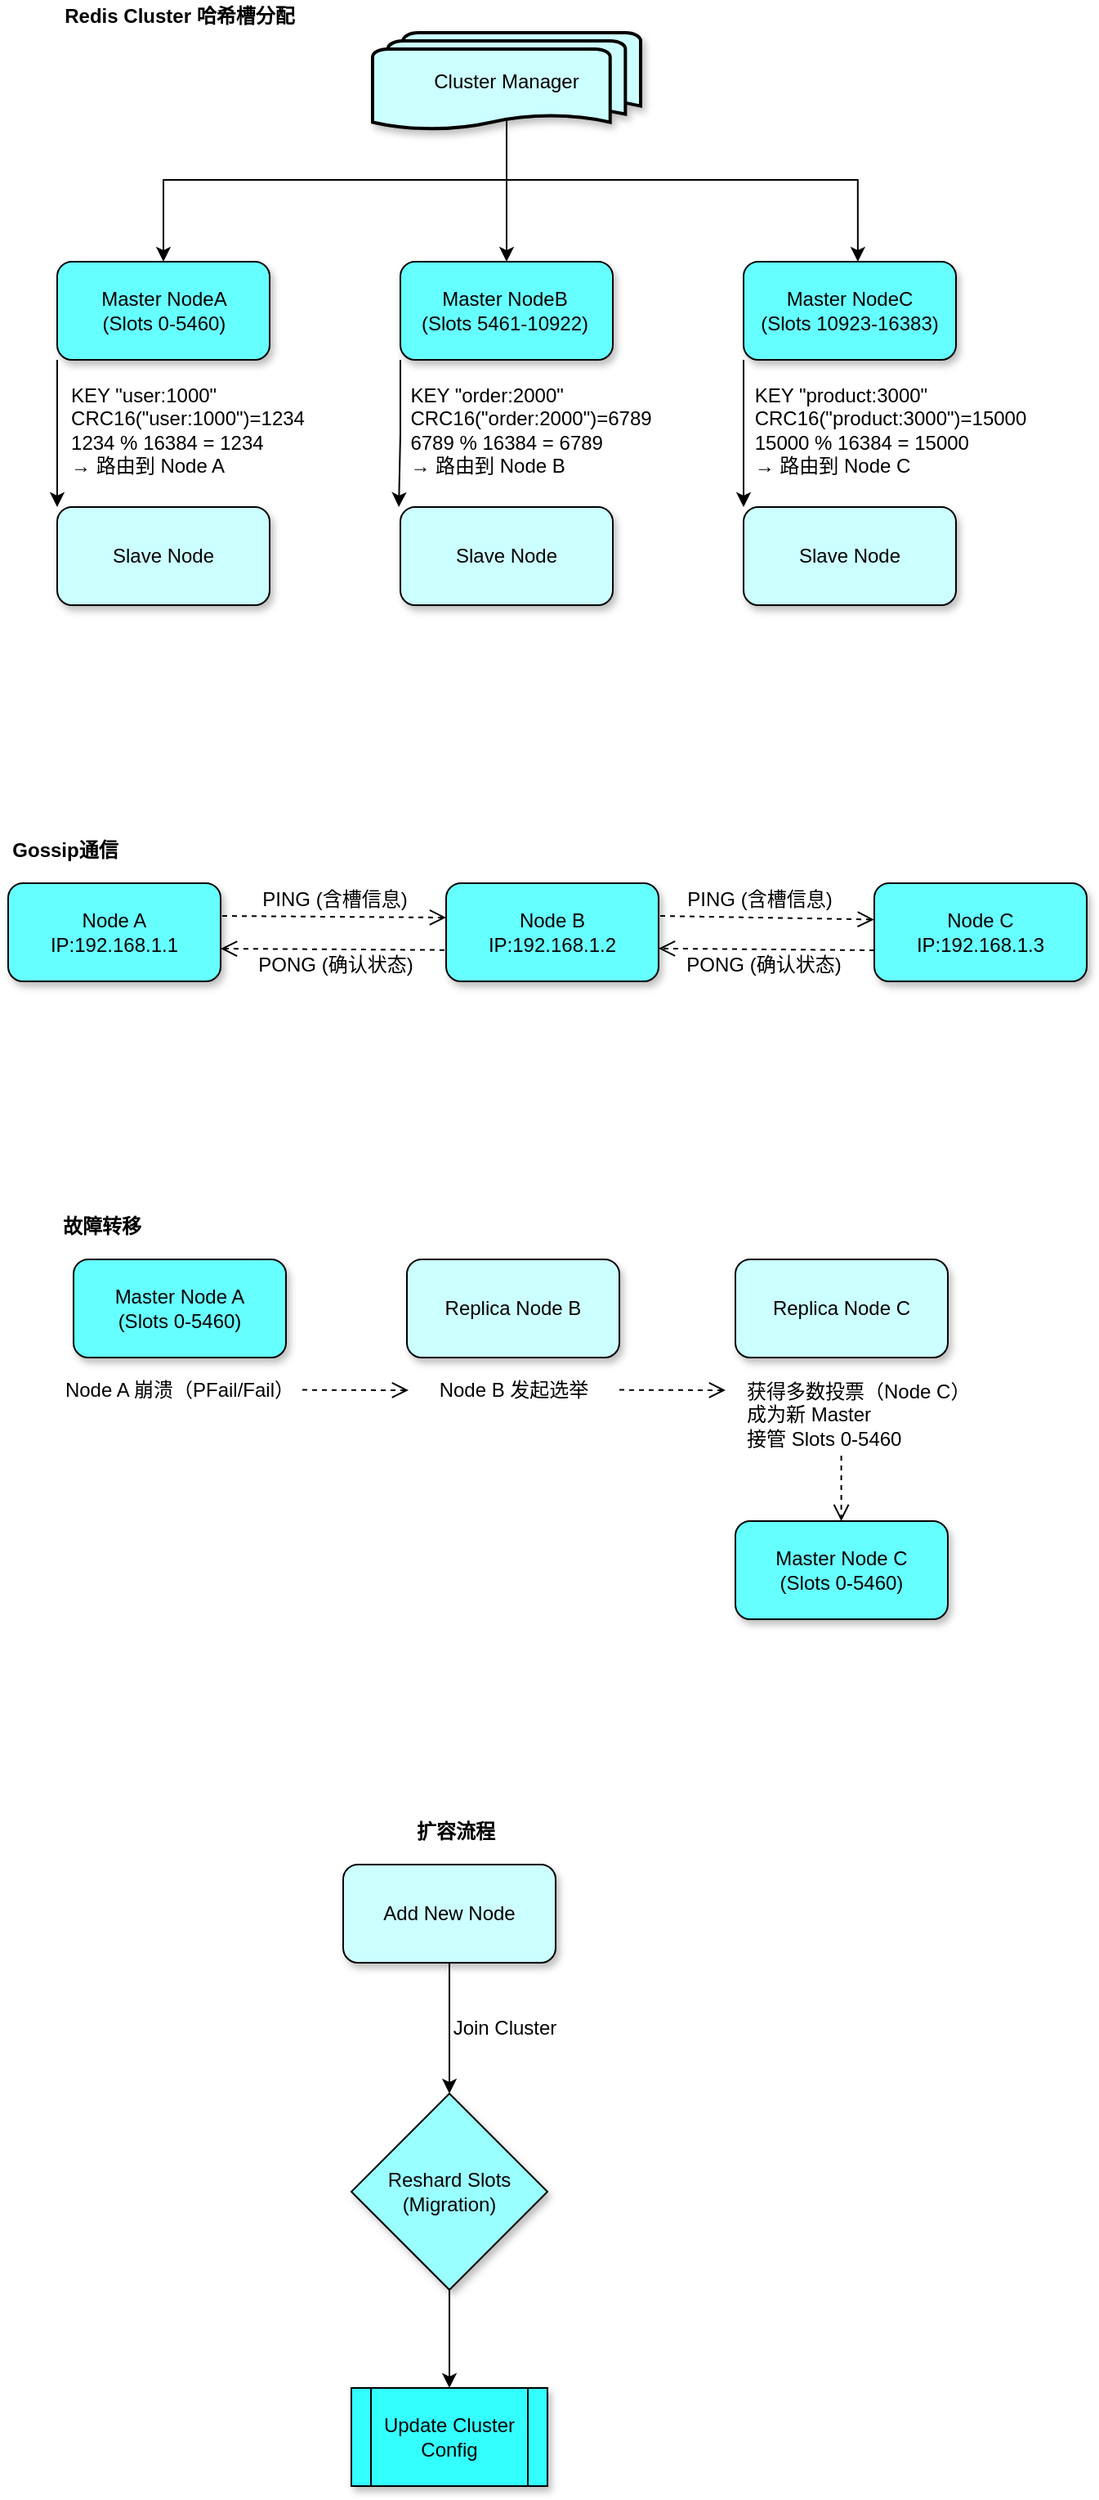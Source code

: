 <mxfile version="28.0.7">
  <diagram name="第 1 页" id="CfYoRQMPmK59GB7jdFsn">
    <mxGraphModel dx="1582" dy="698" grid="1" gridSize="10" guides="1" tooltips="1" connect="1" arrows="1" fold="1" page="1" pageScale="1" pageWidth="827" pageHeight="1169" math="0" shadow="0">
      <root>
        <mxCell id="0" />
        <mxCell id="1" parent="0" />
        <mxCell id="GxxsYYWA1YiQxPub7qs1-18" value="&lt;b&gt;Redis Cluster 哈希槽分配&lt;/b&gt;" style="text;strokeColor=none;align=center;fillColor=none;html=1;verticalAlign=middle;whiteSpace=wrap;rounded=0;" parent="1" vertex="1">
          <mxGeometry x="130" y="110" width="150" height="20" as="geometry" />
        </mxCell>
        <mxCell id="EdYVw8JxPQ8l5NFYAC7c-27" value="&lt;b&gt;Gossip通信&lt;/b&gt;" style="text;strokeColor=none;align=center;fillColor=none;html=1;verticalAlign=middle;whiteSpace=wrap;rounded=0;" parent="1" vertex="1">
          <mxGeometry x="100" y="620" width="70" height="20" as="geometry" />
        </mxCell>
        <mxCell id="EdYVw8JxPQ8l5NFYAC7c-30" value="" style="group" parent="1" vertex="1" connectable="0">
          <mxGeometry x="100" y="650" width="660" height="60" as="geometry" />
        </mxCell>
        <mxCell id="EdYVw8JxPQ8l5NFYAC7c-15" value="Node A&lt;br&gt;IP:192.168.1.1" style="rounded=1;whiteSpace=wrap;html=1;fillColor=#66FFFF;shadow=1;" parent="EdYVw8JxPQ8l5NFYAC7c-30" vertex="1">
          <mxGeometry width="130" height="60" as="geometry" />
        </mxCell>
        <mxCell id="EdYVw8JxPQ8l5NFYAC7c-16" value="Node B&lt;br&gt;IP:192.168.1.2" style="rounded=1;whiteSpace=wrap;html=1;fillColor=#66FFFF;shadow=1;" parent="EdYVw8JxPQ8l5NFYAC7c-30" vertex="1">
          <mxGeometry x="268" width="130" height="60" as="geometry" />
        </mxCell>
        <mxCell id="EdYVw8JxPQ8l5NFYAC7c-17" value="Node C&lt;div&gt;IP:192.168.1.3&lt;br&gt;&lt;/div&gt;" style="rounded=1;whiteSpace=wrap;html=1;fillColor=#66FFFF;shadow=1;" parent="EdYVw8JxPQ8l5NFYAC7c-30" vertex="1">
          <mxGeometry x="530" width="130" height="60" as="geometry" />
        </mxCell>
        <mxCell id="EdYVw8JxPQ8l5NFYAC7c-28" value="" style="group" parent="EdYVw8JxPQ8l5NFYAC7c-30" vertex="1" connectable="0">
          <mxGeometry x="130.0" width="138.0" height="60" as="geometry" />
        </mxCell>
        <mxCell id="EdYVw8JxPQ8l5NFYAC7c-19" value="PING (含槽信息)" style="text;strokeColor=none;align=center;fillColor=none;html=1;verticalAlign=middle;whiteSpace=wrap;rounded=0;" parent="EdYVw8JxPQ8l5NFYAC7c-28" vertex="1">
          <mxGeometry x="20.0" width="100" height="20" as="geometry" />
        </mxCell>
        <mxCell id="EdYVw8JxPQ8l5NFYAC7c-20" value="" style="html=1;verticalAlign=bottom;endArrow=open;dashed=1;endSize=8;curved=0;rounded=0;entryX=0.994;entryY=0.82;entryDx=0;entryDy=0;entryPerimeter=0;exitX=-0.014;exitY=0.834;exitDx=0;exitDy=0;exitPerimeter=0;" parent="EdYVw8JxPQ8l5NFYAC7c-28" edge="1">
          <mxGeometry relative="1" as="geometry">
            <mxPoint x="136.96" y="40.84" as="sourcePoint" />
            <mxPoint y="40.0" as="targetPoint" />
            <mxPoint as="offset" />
          </mxGeometry>
        </mxCell>
        <mxCell id="EdYVw8JxPQ8l5NFYAC7c-21" value="PONG (确认状态)" style="text;strokeColor=none;align=center;fillColor=none;html=1;verticalAlign=middle;whiteSpace=wrap;rounded=0;" parent="EdYVw8JxPQ8l5NFYAC7c-28" vertex="1">
          <mxGeometry x="17.5" y="40" width="105" height="20" as="geometry" />
        </mxCell>
        <mxCell id="EdYVw8JxPQ8l5NFYAC7c-22" value="" style="html=1;verticalAlign=bottom;endArrow=open;dashed=1;endSize=8;curved=0;rounded=0;entryX=0.994;entryY=0.82;entryDx=0;entryDy=0;entryPerimeter=0;exitX=-0.014;exitY=0.834;exitDx=0;exitDy=0;exitPerimeter=0;" parent="EdYVw8JxPQ8l5NFYAC7c-28" edge="1">
          <mxGeometry relative="1" as="geometry">
            <mxPoint x="1.0" y="20" as="sourcePoint" />
            <mxPoint x="138.0" y="21" as="targetPoint" />
            <mxPoint as="offset" />
          </mxGeometry>
        </mxCell>
        <mxCell id="EdYVw8JxPQ8l5NFYAC7c-29" value="" style="group" parent="EdYVw8JxPQ8l5NFYAC7c-30" vertex="1" connectable="0">
          <mxGeometry x="399" width="131" height="60" as="geometry" />
        </mxCell>
        <mxCell id="EdYVw8JxPQ8l5NFYAC7c-23" value="" style="html=1;verticalAlign=bottom;endArrow=open;dashed=1;endSize=8;curved=0;rounded=0;entryX=-0.001;entryY=0.37;entryDx=0;entryDy=0;entryPerimeter=0;exitX=-0.014;exitY=0.834;exitDx=0;exitDy=0;exitPerimeter=0;" parent="EdYVw8JxPQ8l5NFYAC7c-29" target="EdYVw8JxPQ8l5NFYAC7c-17" edge="1">
          <mxGeometry relative="1" as="geometry">
            <mxPoint y="20" as="sourcePoint" />
            <mxPoint x="137" y="21" as="targetPoint" />
            <mxPoint as="offset" />
          </mxGeometry>
        </mxCell>
        <mxCell id="EdYVw8JxPQ8l5NFYAC7c-24" value="" style="html=1;verticalAlign=bottom;endArrow=open;dashed=1;endSize=8;curved=0;rounded=0;exitX=-0.014;exitY=0.834;exitDx=0;exitDy=0;exitPerimeter=0;entryX=1;entryY=0.665;entryDx=0;entryDy=0;entryPerimeter=0;" parent="EdYVw8JxPQ8l5NFYAC7c-29" target="EdYVw8JxPQ8l5NFYAC7c-16" edge="1">
          <mxGeometry relative="1" as="geometry">
            <mxPoint x="131" y="41" as="sourcePoint" />
            <mxPoint x="1" y="40" as="targetPoint" />
            <mxPoint as="offset" />
          </mxGeometry>
        </mxCell>
        <mxCell id="EdYVw8JxPQ8l5NFYAC7c-25" value="PING (含槽信息)" style="text;strokeColor=none;align=center;fillColor=none;html=1;verticalAlign=middle;whiteSpace=wrap;rounded=0;" parent="EdYVw8JxPQ8l5NFYAC7c-29" vertex="1">
          <mxGeometry x="11" width="100" height="20" as="geometry" />
        </mxCell>
        <mxCell id="EdYVw8JxPQ8l5NFYAC7c-26" value="PONG (确认状态)" style="text;strokeColor=none;align=center;fillColor=none;html=1;verticalAlign=middle;whiteSpace=wrap;rounded=0;" parent="EdYVw8JxPQ8l5NFYAC7c-29" vertex="1">
          <mxGeometry x="11" y="40" width="105" height="20" as="geometry" />
        </mxCell>
        <mxCell id="EdYVw8JxPQ8l5NFYAC7c-39" value="&lt;b&gt;故障转移&lt;/b&gt;" style="text;strokeColor=none;align=center;fillColor=none;html=1;verticalAlign=middle;whiteSpace=wrap;rounded=0;" parent="1" vertex="1">
          <mxGeometry x="130" y="850" width="55" height="20" as="geometry" />
        </mxCell>
        <mxCell id="EdYVw8JxPQ8l5NFYAC7c-43" value="" style="group" parent="1" vertex="1" connectable="0">
          <mxGeometry x="130" y="880" width="560" height="220" as="geometry" />
        </mxCell>
        <mxCell id="EdYVw8JxPQ8l5NFYAC7c-31" value="Master Node A&lt;br&gt;(Slots 0-5460)" style="rounded=1;whiteSpace=wrap;html=1;fillColor=#66FFFF;shadow=1;" parent="EdYVw8JxPQ8l5NFYAC7c-43" vertex="1">
          <mxGeometry x="10" width="130" height="60" as="geometry" />
        </mxCell>
        <mxCell id="EdYVw8JxPQ8l5NFYAC7c-32" value="Replica Node B" style="rounded=1;whiteSpace=wrap;html=1;fillColor=#CCFFFF;shadow=1;" parent="EdYVw8JxPQ8l5NFYAC7c-43" vertex="1">
          <mxGeometry x="214" width="130" height="60" as="geometry" />
        </mxCell>
        <mxCell id="EdYVw8JxPQ8l5NFYAC7c-33" value="Replica Node C" style="rounded=1;whiteSpace=wrap;html=1;fillColor=#CCFFFF;shadow=1;" parent="EdYVw8JxPQ8l5NFYAC7c-43" vertex="1">
          <mxGeometry x="415" width="130" height="60" as="geometry" />
        </mxCell>
        <mxCell id="EdYVw8JxPQ8l5NFYAC7c-34" value="Node A 崩溃（PFail/Fail）" style="text;strokeColor=none;align=center;fillColor=none;html=1;verticalAlign=middle;whiteSpace=wrap;rounded=0;" parent="EdYVw8JxPQ8l5NFYAC7c-43" vertex="1">
          <mxGeometry y="70" width="150" height="20" as="geometry" />
        </mxCell>
        <mxCell id="EdYVw8JxPQ8l5NFYAC7c-36" value="Node B 发起选举" style="text;strokeColor=none;align=center;fillColor=none;html=1;verticalAlign=middle;whiteSpace=wrap;rounded=0;" parent="EdYVw8JxPQ8l5NFYAC7c-43" vertex="1">
          <mxGeometry x="228.5" y="70" width="101" height="20" as="geometry" />
        </mxCell>
        <mxCell id="EdYVw8JxPQ8l5NFYAC7c-37" value="获得多数投票（Node C）&lt;br&gt;&lt;div&gt;成为新 Master&lt;/div&gt;&lt;div&gt;接管 Slots 0-5460&lt;/div&gt;" style="text;strokeColor=none;align=left;fillColor=none;html=1;verticalAlign=middle;whiteSpace=wrap;rounded=0;" parent="EdYVw8JxPQ8l5NFYAC7c-43" vertex="1">
          <mxGeometry x="420" y="70" width="140" height="50" as="geometry" />
        </mxCell>
        <mxCell id="EdYVw8JxPQ8l5NFYAC7c-38" value="Master Node C&lt;br&gt;(Slots 0-5460)" style="rounded=1;whiteSpace=wrap;html=1;fillColor=#66FFFF;shadow=1;" parent="EdYVw8JxPQ8l5NFYAC7c-43" vertex="1">
          <mxGeometry x="415" y="160" width="130" height="60" as="geometry" />
        </mxCell>
        <mxCell id="EdYVw8JxPQ8l5NFYAC7c-40" value="" style="html=1;verticalAlign=bottom;endArrow=open;dashed=1;endSize=8;curved=0;rounded=0;" parent="EdYVw8JxPQ8l5NFYAC7c-43" edge="1">
          <mxGeometry relative="1" as="geometry">
            <mxPoint x="150" y="79.8" as="sourcePoint" />
            <mxPoint x="215" y="80" as="targetPoint" />
          </mxGeometry>
        </mxCell>
        <mxCell id="EdYVw8JxPQ8l5NFYAC7c-41" value="" style="html=1;verticalAlign=bottom;endArrow=open;dashed=1;endSize=8;curved=0;rounded=0;" parent="EdYVw8JxPQ8l5NFYAC7c-43" edge="1">
          <mxGeometry relative="1" as="geometry">
            <mxPoint x="344" y="79.8" as="sourcePoint" />
            <mxPoint x="409" y="80" as="targetPoint" />
          </mxGeometry>
        </mxCell>
        <mxCell id="EdYVw8JxPQ8l5NFYAC7c-42" value="" style="html=1;verticalAlign=bottom;endArrow=open;dashed=1;endSize=8;curved=0;rounded=0;" parent="EdYVw8JxPQ8l5NFYAC7c-43" edge="1">
          <mxGeometry relative="1" as="geometry">
            <mxPoint x="479.8" y="120" as="sourcePoint" />
            <mxPoint x="479.8" y="160" as="targetPoint" />
          </mxGeometry>
        </mxCell>
        <mxCell id="EdYVw8JxPQ8l5NFYAC7c-54" value="" style="group" parent="1" vertex="1" connectable="0">
          <mxGeometry x="305" y="1250" width="134" height="380" as="geometry" />
        </mxCell>
        <mxCell id="EdYVw8JxPQ8l5NFYAC7c-51" style="edgeStyle=orthogonalEdgeStyle;rounded=0;orthogonalLoop=1;jettySize=auto;html=1;exitX=0.5;exitY=1;exitDx=0;exitDy=0;entryX=0.5;entryY=0;entryDx=0;entryDy=0;" parent="EdYVw8JxPQ8l5NFYAC7c-54" source="EdYVw8JxPQ8l5NFYAC7c-44" target="EdYVw8JxPQ8l5NFYAC7c-48" edge="1">
          <mxGeometry relative="1" as="geometry" />
        </mxCell>
        <mxCell id="EdYVw8JxPQ8l5NFYAC7c-44" value="Add New Node" style="rounded=1;whiteSpace=wrap;html=1;fillColor=#CCFFFF;shadow=1;" parent="EdYVw8JxPQ8l5NFYAC7c-54" vertex="1">
          <mxGeometry width="130" height="60" as="geometry" />
        </mxCell>
        <mxCell id="EdYVw8JxPQ8l5NFYAC7c-53" style="edgeStyle=orthogonalEdgeStyle;rounded=0;orthogonalLoop=1;jettySize=auto;html=1;exitX=0.5;exitY=1;exitDx=0;exitDy=0;entryX=0.5;entryY=0;entryDx=0;entryDy=0;" parent="EdYVw8JxPQ8l5NFYAC7c-54" source="EdYVw8JxPQ8l5NFYAC7c-48" target="EdYVw8JxPQ8l5NFYAC7c-49" edge="1">
          <mxGeometry relative="1" as="geometry" />
        </mxCell>
        <mxCell id="EdYVw8JxPQ8l5NFYAC7c-48" value="Reshard Slots (Migration)" style="rhombus;whiteSpace=wrap;html=1;fillColor=#99FFFF;shadow=1;" parent="EdYVw8JxPQ8l5NFYAC7c-54" vertex="1">
          <mxGeometry x="5" y="140" width="120" height="120" as="geometry" />
        </mxCell>
        <mxCell id="EdYVw8JxPQ8l5NFYAC7c-49" value="Update Cluster Config" style="shape=process;whiteSpace=wrap;html=1;backgroundOutline=1;fillColor=#33FFFF;shadow=1;" parent="EdYVw8JxPQ8l5NFYAC7c-54" vertex="1">
          <mxGeometry x="5" y="320" width="120" height="60" as="geometry" />
        </mxCell>
        <mxCell id="EdYVw8JxPQ8l5NFYAC7c-52" value="Join Cluster" style="text;strokeColor=none;align=center;fillColor=none;html=1;verticalAlign=middle;whiteSpace=wrap;rounded=0;" parent="EdYVw8JxPQ8l5NFYAC7c-54" vertex="1">
          <mxGeometry x="64" y="90" width="70" height="20" as="geometry" />
        </mxCell>
        <mxCell id="EdYVw8JxPQ8l5NFYAC7c-55" value="&lt;b&gt;扩容流程&lt;/b&gt;" style="text;strokeColor=none;align=center;fillColor=none;html=1;verticalAlign=middle;whiteSpace=wrap;rounded=0;" parent="1" vertex="1">
          <mxGeometry x="349" y="1220" width="50" height="20" as="geometry" />
        </mxCell>
        <mxCell id="BjzyYz6uCGScDtGUEewC-18" value="" style="group" vertex="1" connectable="0" parent="1">
          <mxGeometry x="130" y="130" width="600" height="350" as="geometry" />
        </mxCell>
        <mxCell id="BjzyYz6uCGScDtGUEewC-5" style="edgeStyle=orthogonalEdgeStyle;rounded=0;orthogonalLoop=1;jettySize=auto;html=1;exitX=0.5;exitY=0.88;exitDx=0;exitDy=0;exitPerimeter=0;" edge="1" parent="BjzyYz6uCGScDtGUEewC-18" source="BjzyYz6uCGScDtGUEewC-1" target="GxxsYYWA1YiQxPub7qs1-13">
          <mxGeometry relative="1" as="geometry">
            <Array as="points">
              <mxPoint x="275" y="90" />
              <mxPoint x="65" y="90" />
            </Array>
          </mxGeometry>
        </mxCell>
        <mxCell id="BjzyYz6uCGScDtGUEewC-11" style="edgeStyle=orthogonalEdgeStyle;rounded=0;orthogonalLoop=1;jettySize=auto;html=1;exitX=0.5;exitY=0.88;exitDx=0;exitDy=0;exitPerimeter=0;entryX=0.5;entryY=0;entryDx=0;entryDy=0;" edge="1" parent="BjzyYz6uCGScDtGUEewC-18" source="BjzyYz6uCGScDtGUEewC-1" target="GxxsYYWA1YiQxPub7qs1-11">
          <mxGeometry relative="1" as="geometry" />
        </mxCell>
        <mxCell id="BjzyYz6uCGScDtGUEewC-1" value="Cluster Manager" style="strokeWidth=2;html=1;shape=mxgraph.flowchart.multi-document;whiteSpace=wrap;fillColor=#CCFFFF;shadow=1;" vertex="1" parent="BjzyYz6uCGScDtGUEewC-18">
          <mxGeometry x="193" width="164" height="60" as="geometry" />
        </mxCell>
        <mxCell id="BjzyYz6uCGScDtGUEewC-6" style="edgeStyle=orthogonalEdgeStyle;rounded=0;orthogonalLoop=1;jettySize=auto;html=1;exitX=0.5;exitY=0.88;exitDx=0;exitDy=0;exitPerimeter=0;entryX=0.538;entryY=0;entryDx=0;entryDy=0;entryPerimeter=0;" edge="1" parent="BjzyYz6uCGScDtGUEewC-18" source="BjzyYz6uCGScDtGUEewC-1" target="GxxsYYWA1YiQxPub7qs1-8">
          <mxGeometry relative="1" as="geometry">
            <Array as="points">
              <mxPoint x="275" y="90" />
              <mxPoint x="490" y="90" />
            </Array>
          </mxGeometry>
        </mxCell>
        <mxCell id="BjzyYz6uCGScDtGUEewC-15" value="" style="group" vertex="1" connectable="0" parent="BjzyYz6uCGScDtGUEewC-18">
          <mxGeometry y="140" width="160" height="210" as="geometry" />
        </mxCell>
        <mxCell id="GxxsYYWA1YiQxPub7qs1-22" value="&lt;div style=&quot;text-align: left;&quot;&gt;&lt;span style=&quot;background-color: transparent;&quot;&gt;KEY &quot;user:1000&quot;&lt;/span&gt;&lt;/div&gt;&lt;div style=&quot;text-align: left;&quot;&gt;&lt;span style=&quot;background-color: transparent;&quot;&gt;CRC16(&quot;user:1000&quot;)=1234&lt;/span&gt;&lt;/div&gt;&lt;div style=&quot;text-align: left;&quot;&gt;&lt;span style=&quot;background-color: transparent;&quot;&gt;1234 % 16384 = 1234&lt;/span&gt;&lt;/div&gt;&lt;div style=&quot;text-align: left;&quot;&gt;&lt;span style=&quot;background-color: transparent;&quot;&gt;→ 路由到 Node A&lt;/span&gt;&lt;/div&gt;" style="text;strokeColor=none;align=center;fillColor=none;html=1;verticalAlign=middle;whiteSpace=wrap;rounded=0;" parent="BjzyYz6uCGScDtGUEewC-15" vertex="1">
          <mxGeometry y="75" width="160" height="55" as="geometry" />
        </mxCell>
        <mxCell id="BjzyYz6uCGScDtGUEewC-9" style="edgeStyle=orthogonalEdgeStyle;rounded=0;orthogonalLoop=1;jettySize=auto;html=1;exitX=0;exitY=1;exitDx=0;exitDy=0;entryX=0;entryY=0;entryDx=0;entryDy=0;" edge="1" parent="BjzyYz6uCGScDtGUEewC-15" source="GxxsYYWA1YiQxPub7qs1-13" target="EdYVw8JxPQ8l5NFYAC7c-1">
          <mxGeometry relative="1" as="geometry" />
        </mxCell>
        <mxCell id="EdYVw8JxPQ8l5NFYAC7c-1" value="Slave Node" style="rounded=1;whiteSpace=wrap;html=1;fillColor=#CCFFFF;shadow=1;" parent="BjzyYz6uCGScDtGUEewC-15" vertex="1">
          <mxGeometry y="150" width="130" height="60" as="geometry" />
        </mxCell>
        <mxCell id="BjzyYz6uCGScDtGUEewC-12" value="" style="group" vertex="1" connectable="0" parent="BjzyYz6uCGScDtGUEewC-15">
          <mxGeometry width="130" height="60" as="geometry" />
        </mxCell>
        <mxCell id="GxxsYYWA1YiQxPub7qs1-13" value="" style="rounded=1;whiteSpace=wrap;html=1;fillColor=#66FFFF;shadow=1;" parent="BjzyYz6uCGScDtGUEewC-12" vertex="1">
          <mxGeometry width="130" height="60" as="geometry" />
        </mxCell>
        <mxCell id="GxxsYYWA1YiQxPub7qs1-25" value="Master NodeA&lt;div&gt;(Slots 0-5460)&lt;br&gt;&lt;/div&gt;" style="text;strokeColor=none;align=center;fillColor=none;html=1;verticalAlign=middle;whiteSpace=wrap;rounded=0;" parent="BjzyYz6uCGScDtGUEewC-12" vertex="1">
          <mxGeometry x="22.5" y="15" width="85" height="30" as="geometry" />
        </mxCell>
        <mxCell id="BjzyYz6uCGScDtGUEewC-16" value="" style="group" vertex="1" connectable="0" parent="BjzyYz6uCGScDtGUEewC-18">
          <mxGeometry x="209.048" y="140" width="160.952" height="210" as="geometry" />
        </mxCell>
        <mxCell id="GxxsYYWA1YiQxPub7qs1-23" value="&lt;div style=&quot;text-align: left;&quot;&gt;&lt;span style=&quot;background-color: transparent;&quot;&gt;KEY &quot;order:2000&quot;&lt;/span&gt;&lt;/div&gt;&lt;div&gt;&lt;div style=&quot;text-align: left;&quot;&gt;&lt;span style=&quot;background-color: transparent;&quot;&gt;CRC16(&quot;order:2000&quot;)=6789&lt;/span&gt;&lt;/div&gt;&lt;div style=&quot;text-align: left;&quot;&gt;&lt;span style=&quot;background-color: transparent;&quot;&gt;6789 % 16384 = 6789&lt;/span&gt;&lt;/div&gt;&lt;div style=&quot;text-align: left;&quot;&gt;&lt;span style=&quot;background-color: transparent;&quot;&gt;→ 路由到 Node B&lt;/span&gt;&lt;/div&gt;&lt;/div&gt;" style="text;strokeColor=none;align=center;fillColor=none;html=1;verticalAlign=middle;whiteSpace=wrap;rounded=0;" parent="BjzyYz6uCGScDtGUEewC-16" vertex="1">
          <mxGeometry x="0.952" y="72.5" width="160" height="60" as="geometry" />
        </mxCell>
        <mxCell id="BjzyYz6uCGScDtGUEewC-7" style="edgeStyle=orthogonalEdgeStyle;rounded=0;orthogonalLoop=1;jettySize=auto;html=1;exitX=0;exitY=1;exitDx=0;exitDy=0;" edge="1" parent="BjzyYz6uCGScDtGUEewC-16" source="GxxsYYWA1YiQxPub7qs1-11">
          <mxGeometry relative="1" as="geometry">
            <mxPoint y="150" as="targetPoint" />
          </mxGeometry>
        </mxCell>
        <mxCell id="EdYVw8JxPQ8l5NFYAC7c-2" value="Slave Node" style="rounded=1;whiteSpace=wrap;html=1;fillColor=#CCFFFF;shadow=1;" parent="BjzyYz6uCGScDtGUEewC-16" vertex="1">
          <mxGeometry x="0.952" y="150" width="130" height="60" as="geometry" />
        </mxCell>
        <mxCell id="BjzyYz6uCGScDtGUEewC-13" value="" style="group" vertex="1" connectable="0" parent="BjzyYz6uCGScDtGUEewC-16">
          <mxGeometry x="0.952" width="130" height="60" as="geometry" />
        </mxCell>
        <mxCell id="GxxsYYWA1YiQxPub7qs1-11" value="" style="rounded=1;whiteSpace=wrap;html=1;fillColor=#66FFFF;shadow=1;" parent="BjzyYz6uCGScDtGUEewC-13" vertex="1">
          <mxGeometry width="130" height="60" as="geometry" />
        </mxCell>
        <mxCell id="GxxsYYWA1YiQxPub7qs1-12" value="Master NodeB&lt;div&gt;(Slots 5461-10922)&lt;br&gt;&lt;/div&gt;" style="text;strokeColor=none;align=center;fillColor=none;html=1;verticalAlign=middle;whiteSpace=wrap;rounded=0;" parent="BjzyYz6uCGScDtGUEewC-13" vertex="1">
          <mxGeometry x="9" y="10" width="110" height="40" as="geometry" />
        </mxCell>
        <mxCell id="BjzyYz6uCGScDtGUEewC-17" value="" style="group" vertex="1" connectable="0" parent="BjzyYz6uCGScDtGUEewC-18">
          <mxGeometry x="420" y="140" width="180" height="210" as="geometry" />
        </mxCell>
        <mxCell id="GxxsYYWA1YiQxPub7qs1-24" value="&lt;div style=&quot;text-align: left;&quot;&gt;&lt;span style=&quot;background-color: transparent;&quot;&gt;KEY &quot;product:3000&quot;&lt;/span&gt;&lt;/div&gt;&lt;div&gt;&lt;div style=&quot;text-align: left;&quot;&gt;&lt;span style=&quot;background-color: transparent;&quot;&gt;CRC16(&quot;product:3000&quot;)=15000&lt;/span&gt;&lt;/div&gt;&lt;div style=&quot;text-align: left;&quot;&gt;&lt;span style=&quot;background-color: transparent;&quot;&gt;15000 % 16384 = 15000&lt;/span&gt;&lt;/div&gt;&lt;div style=&quot;text-align: left;&quot;&gt;&lt;span style=&quot;background-color: transparent;&quot;&gt;→ 路由到 Node C&lt;/span&gt;&lt;/div&gt;&lt;/div&gt;" style="text;strokeColor=none;align=center;fillColor=none;html=1;verticalAlign=middle;whiteSpace=wrap;rounded=0;" parent="BjzyYz6uCGScDtGUEewC-17" vertex="1">
          <mxGeometry y="72.5" width="180" height="60" as="geometry" />
        </mxCell>
        <mxCell id="BjzyYz6uCGScDtGUEewC-8" style="edgeStyle=orthogonalEdgeStyle;rounded=0;orthogonalLoop=1;jettySize=auto;html=1;exitX=0;exitY=1;exitDx=0;exitDy=0;entryX=0;entryY=0;entryDx=0;entryDy=0;" edge="1" parent="BjzyYz6uCGScDtGUEewC-17" source="GxxsYYWA1YiQxPub7qs1-8" target="EdYVw8JxPQ8l5NFYAC7c-3">
          <mxGeometry relative="1" as="geometry" />
        </mxCell>
        <mxCell id="EdYVw8JxPQ8l5NFYAC7c-3" value="Slave Node" style="rounded=1;whiteSpace=wrap;html=1;fillColor=#CCFFFF;shadow=1;" parent="BjzyYz6uCGScDtGUEewC-17" vertex="1">
          <mxGeometry y="150" width="130" height="60" as="geometry" />
        </mxCell>
        <mxCell id="BjzyYz6uCGScDtGUEewC-14" value="" style="group" vertex="1" connectable="0" parent="BjzyYz6uCGScDtGUEewC-17">
          <mxGeometry width="130" height="60" as="geometry" />
        </mxCell>
        <mxCell id="GxxsYYWA1YiQxPub7qs1-8" value="" style="rounded=1;whiteSpace=wrap;html=1;fillColor=#66FFFF;shadow=1;" parent="BjzyYz6uCGScDtGUEewC-14" vertex="1">
          <mxGeometry width="130" height="60" as="geometry" />
        </mxCell>
        <mxCell id="GxxsYYWA1YiQxPub7qs1-9" value="Master NodeC&lt;div&gt;(Slots 10923-16383)&lt;br&gt;&lt;/div&gt;" style="text;strokeColor=none;align=center;fillColor=none;html=1;verticalAlign=middle;whiteSpace=wrap;rounded=0;" parent="BjzyYz6uCGScDtGUEewC-14" vertex="1">
          <mxGeometry x="5" y="15" width="120" height="30" as="geometry" />
        </mxCell>
      </root>
    </mxGraphModel>
  </diagram>
</mxfile>

